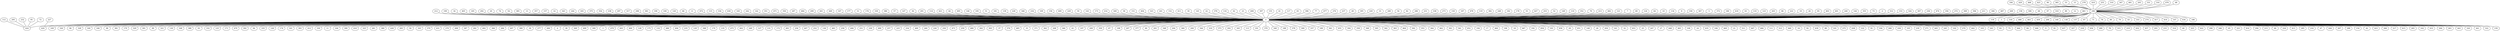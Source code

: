 graph{
89 -- 0;
0 -- 263;
12 -- 0;
461 -- 0;
0 -- 443;
112 -- 424;
0 -- 320;
212 -- 0;
199 -- 0;
34 -- 0;
405 -- 0;
185 -- 0;
0 -- 441;
0 -- 322;
292 -- 0;
295 -- 424;
20 -- 0;
74 -- 0;
54 -- 0;
0 -- 159;
184 -- 296;
0 -- 169;
0 -- 326;
385 -- 0;
13 -- 0;
357 -- 0;
0 -- 96;
0 -- 328;
157 -- 0;
0 -- 160;
429 -- 296;
0 -- 166;
14 -- 0;
0 -- 98;
0 -- 381;
468 -- 296;
0 -- 170;
0 -- 329;
343 -- 0;
244 -- 0;
183 -- 0;
0 -- 391;
0 -- 99;
0 -- 321;
0 -- 130;
425 -- 296;
0 -- 168;
375 -- 0;
354 -- 0;
0 -- 388;
0 -- 93;
90 -- 296;
0 -- 332;
0 -- 125;
238 -- 0;
0 -- 171;
0 -- 470;
0 -- 392;
0 -- 94;
0 -- 335;
0 -- 126;
365 -- 296;
297 -- 0;
0 -- 174;
0 -- 161;
0 -- 393;
53 -- 296;
0 -- 412;
0 -- 330;
317 -- 0;
298 -- 0;
0 -- 11;
0 -- 164;
0 -- 390;
0 -- 416;
0 -- 325;
15 -- 296;
0 -- 281;
383 -- 0;
190 -- 0;
100 -- 0;
0 -- 380;
278 -- 296;
120 -- 0;
0 -- 428;
0 -- 283;
66 -- 0;
0 -- 50;
0 -- 163;
0 -- 379;
6 -- 0;
410 -- 296;
0 -- 431;
0 -- 279;
0 -- 498;
472 -- 0;
115 -- 0;
0 -- 387;
255 -- 296;
334 -- 0;
0 -- 420;
0 -- 282;
0 -- 492;
430 -- 0;
165 -- 0;
0 -- 384;
242 -- 0;
319 -- 296;
0 -- 424;
0 -- 284;
0 -- 497;
142 -- 0;
351 -- 0;
0 -- 389;
347 -- 296;
0 -- 39;
296 -- 0;
0 -- 277;
0 -- 496;
471 -- 0;
350 -- 0;
0 -- 4;
0 -- 38;
481 -- 296;
0 -- 369;
0 -- 499;
0 -- 399;
287 -- 0;
0 -- 3;
0 -- 479;
0 -- 493;
484 -- 0;
0 -- 400;
0 -- 128;
0 -- 175;
0 -- 132;
0 -- 486;
0 -- 494;
0 -- 235;
0 -- 129;
0 -- 398;
0 -- 179;
0 -- 135;
0 -- 475;
299 -- 0;
0 -- 402;
0 -- 249;
0 -- 127;
0 -- 131;
0 -- 172;
0 -- 491;
0 -- 256;
261 -- 0;
0 -- 407;
0 -- 252;
449 -- 0;
0 -- 136;
0 -- 483;
0 -- 258;
0 -- 406;
0 -- 251;
0 -- 230;
167 -- 0;
0 -- 490;
0 -- 257;
0 -- 225;
177 -- 0;
0 -- 254;
31 -- 0;
0 -- 489;
0 -- 260;
176 -- 0;
0 -- 226;
0 -- 250;
339 -- 0;
0 -- 473;
0 -- 259;
386 -- 0;
57 -- 0;
147 -- 0;
36 -- 0;
0 -- 480;
0 -- 262;
0 -- 303;
205 -- 296;
0 -- 37;
291 -- 0;
0 -- 374;
114 -- 0;
421 -- 0;
0 -- 485;
44 -- 0;
495 -- 0;
331 -- 296;
0 -- 35;
0 -- 371;
146 -- 0;
195 -- 0;
51 -- 0;
181 -- 0;
296 -- 318;
139 -- 0;
228 -- 0;
0 -- 362;
346 -- 0;
234 -- 0;
109 -- 0;
156 -- 0;
0 -- 208;
296 -- 488;
409 -- 0;
0 -- 366;
0 -- 61;
0 -- 197;
229 -- 0;
59 -- 0;
296 -- 463;
143 -- 0;
0 -- 209;
0 -- 359;
0 -- 67;
0 -- 198;
173 -- 0;
214 -- 0;
0 -- 207;
296 -- 459;
349 -- 0;
0 -- 377;
0 -- 60;
0 -- 201;
0 -- 348;
58 -- 0;
296 -- 206;
151 -- 0;
0 -- 204;
0 -- 360;
404 -- 0;
0 -- 200;
0 -- 344;
323 -- 0;
0 -- 210;
296 -- 140;
241 -- 0;
0 -- 373;
152 -- 0;
0 -- 202;
0 -- 345;
0 -- 113;
296 -- 138;
0 -- 191;
411 -- 0;
0 -- 370;
30 -- 0;
0 -- 340;
296 -- 137;
0 -- 188;
0 -- 378;
145 -- 0;
0 -- 300;
22 -- 0;
0 -- 337;
296 -- 87;
0 -- 189;
0 -- 361;
0 -- 455;
0 -- 304;
376 -- 0;
0 -- 358;
296 -- 71;
116 -- 0;
0 -- 368;
62 -- 0;
0 -- 305;
23 -- 0;
0 -- 342;
296 -- 76;
408 -- 0;
0 -- 363;
0 -- 464;
0 -- 302;
397 -- 0;
0 -- 353;
296 -- 80;
155 -- 0;
0 -- 364;
0 -- 462;
0 -- 301;
41 -- 0;
0 -- 341;
117 -- 0;
65 -- 0;
0 -- 452;
296 -- 79;
0 -- 194;
396 -- 0;
0 -- 17;
77 -- 0;
477 -- 0;
0 -- 460;
0 -- 196;
276 -- 0;
296 -- 43;
0 -- 18;
237 -- 0;
49 -- 0;
0 -- 467;
296 -- 333;
0 -- 192;
395 -- 0;
220 -- 0;
33 -- 0;
280 -- 0;
0 -- 454;
56 -- 0;
0 -- 193;
82 -- 0;
286 -- 0;
231 -- 0;
0 -- 458;
338 -- 0;
273 -- 0;
150 -- 0;
187 -- 0;
0 -- 29;
478 -- 0;
119 -- 0;
0 -- 451;
382 -- 0;
0 -- 148;
248 -- 0;
0 -- 28;
182 -- 0;
0 -- 450;
178 -- 0;
55 -- 0;
0 -- 141;
427 -- 0;
0 -- 32;
253 -- 0;
52 -- 0;
0 -- 453;
0 -- 25;
149 -- 0;
0 -- 247;
0 -- 27;
0 -- 448;
0 -- 465;
0 -- 108;
0 -- 24;
110 -- 0;
352 -- 0;
70 -- 0;
0 -- 435;
0 -- 106;
0 -- 469;
0 -- 21;
213 -- 0;
0 -- 311;
482 -- 0;
0 -- 447;
0 -- 466;
0 -- 111;
121 -- 0;
7 -- 0;
0 -- 313;
0 -- 440;
0 -- 16;
0 -- 92;
69 -- 0;
124 -- 0;
64 -- 0;
296 -- 274;
0 -- 439;
10 -- 0;
0 -- 88;
0 -- 101;
134 -- 0;
0 -- 275;
296 -- 417;
0 -- 438;
0 -- 122;
0 -- 91;
8 -- 0;
0 -- 104;
0 -- 268;
296 -- 419;
0 -- 436;
336 -- 0;
367 -- 0;
0 -- 105;
0 -- 239;
0 -- 271;
296 -- 107;
0 -- 445;
5 -- 0;
372 -- 0;
0 -- 245;
0 -- 102;
316 -- 296;
0 -- 270;
0 -- 442;
180 -- 0;
418 -- 0;
227 -- 420;
0 -- 103;
0 -- 243;
63 -- 0;
296 -- 434;
0 -- 83;
0 -- 75;
0 -- 444;
133 -- 0;
232 -- 424;
123 -- 0;
296 -- 186;
203 -- 0;
0 -- 84;
86 -- 0;
0 -- 446;
95 -- 424;
222 -- 0;
19 -- 0;
26 -- 0;
296 -- 118;
0 -- 9;
0 -- 81;
85 -- 0;
0 -- 437;
0 -- 327;
72 -- 424;
403 -- 0;
0 -- 218;
401 -- 0;
0 -- 456;
0 -- 289;
476 -- 296;
0 -- 78;
0 -- 315;
240 -- 0;
0 -- 219;
0 -- 432;
0 -- 457;
48 -- 296;
0 -- 293;
0 -- 233;
0 -- 314;
0 -- 40;
0 -- 223;
0 -- 422;
144 -- 0;
0 -- 290;
296 -- 1;
355 -- 0;
0 -- 246;
0 -- 45;
0 -- 221;
0 -- 414;
73 -- 0;
2 -- 0;
0 -- 294;
0 -- 215;
312 -- 0;
0 -- 46;
0 -- 224;
0 -- 413;
153 -- 0;
0 -- 285;
324 -- 0;
0 -- 216;
307 -- 0;
0 -- 47;
236 -- 0;
0 -- 426;
0 -- 267;
474 -- 0;
0 -- 288;
356 -- 0;
0 -- 154;
0 -- 42;
272 -- 0;
0 -- 423;
0 -- 266;
309 -- 0;
394 -- 0;
0 -- 217;
0 -- 415;
211 -- 0;
306 -- 0;
0 -- 265;
487 -- 0;
269 -- 0;
158 -- 0;
0 -- 162;
0 -- 433;
308 -- 0;
68 -- 0;
97 -- 0;
0 -- 264;
310 -- 0;
}
